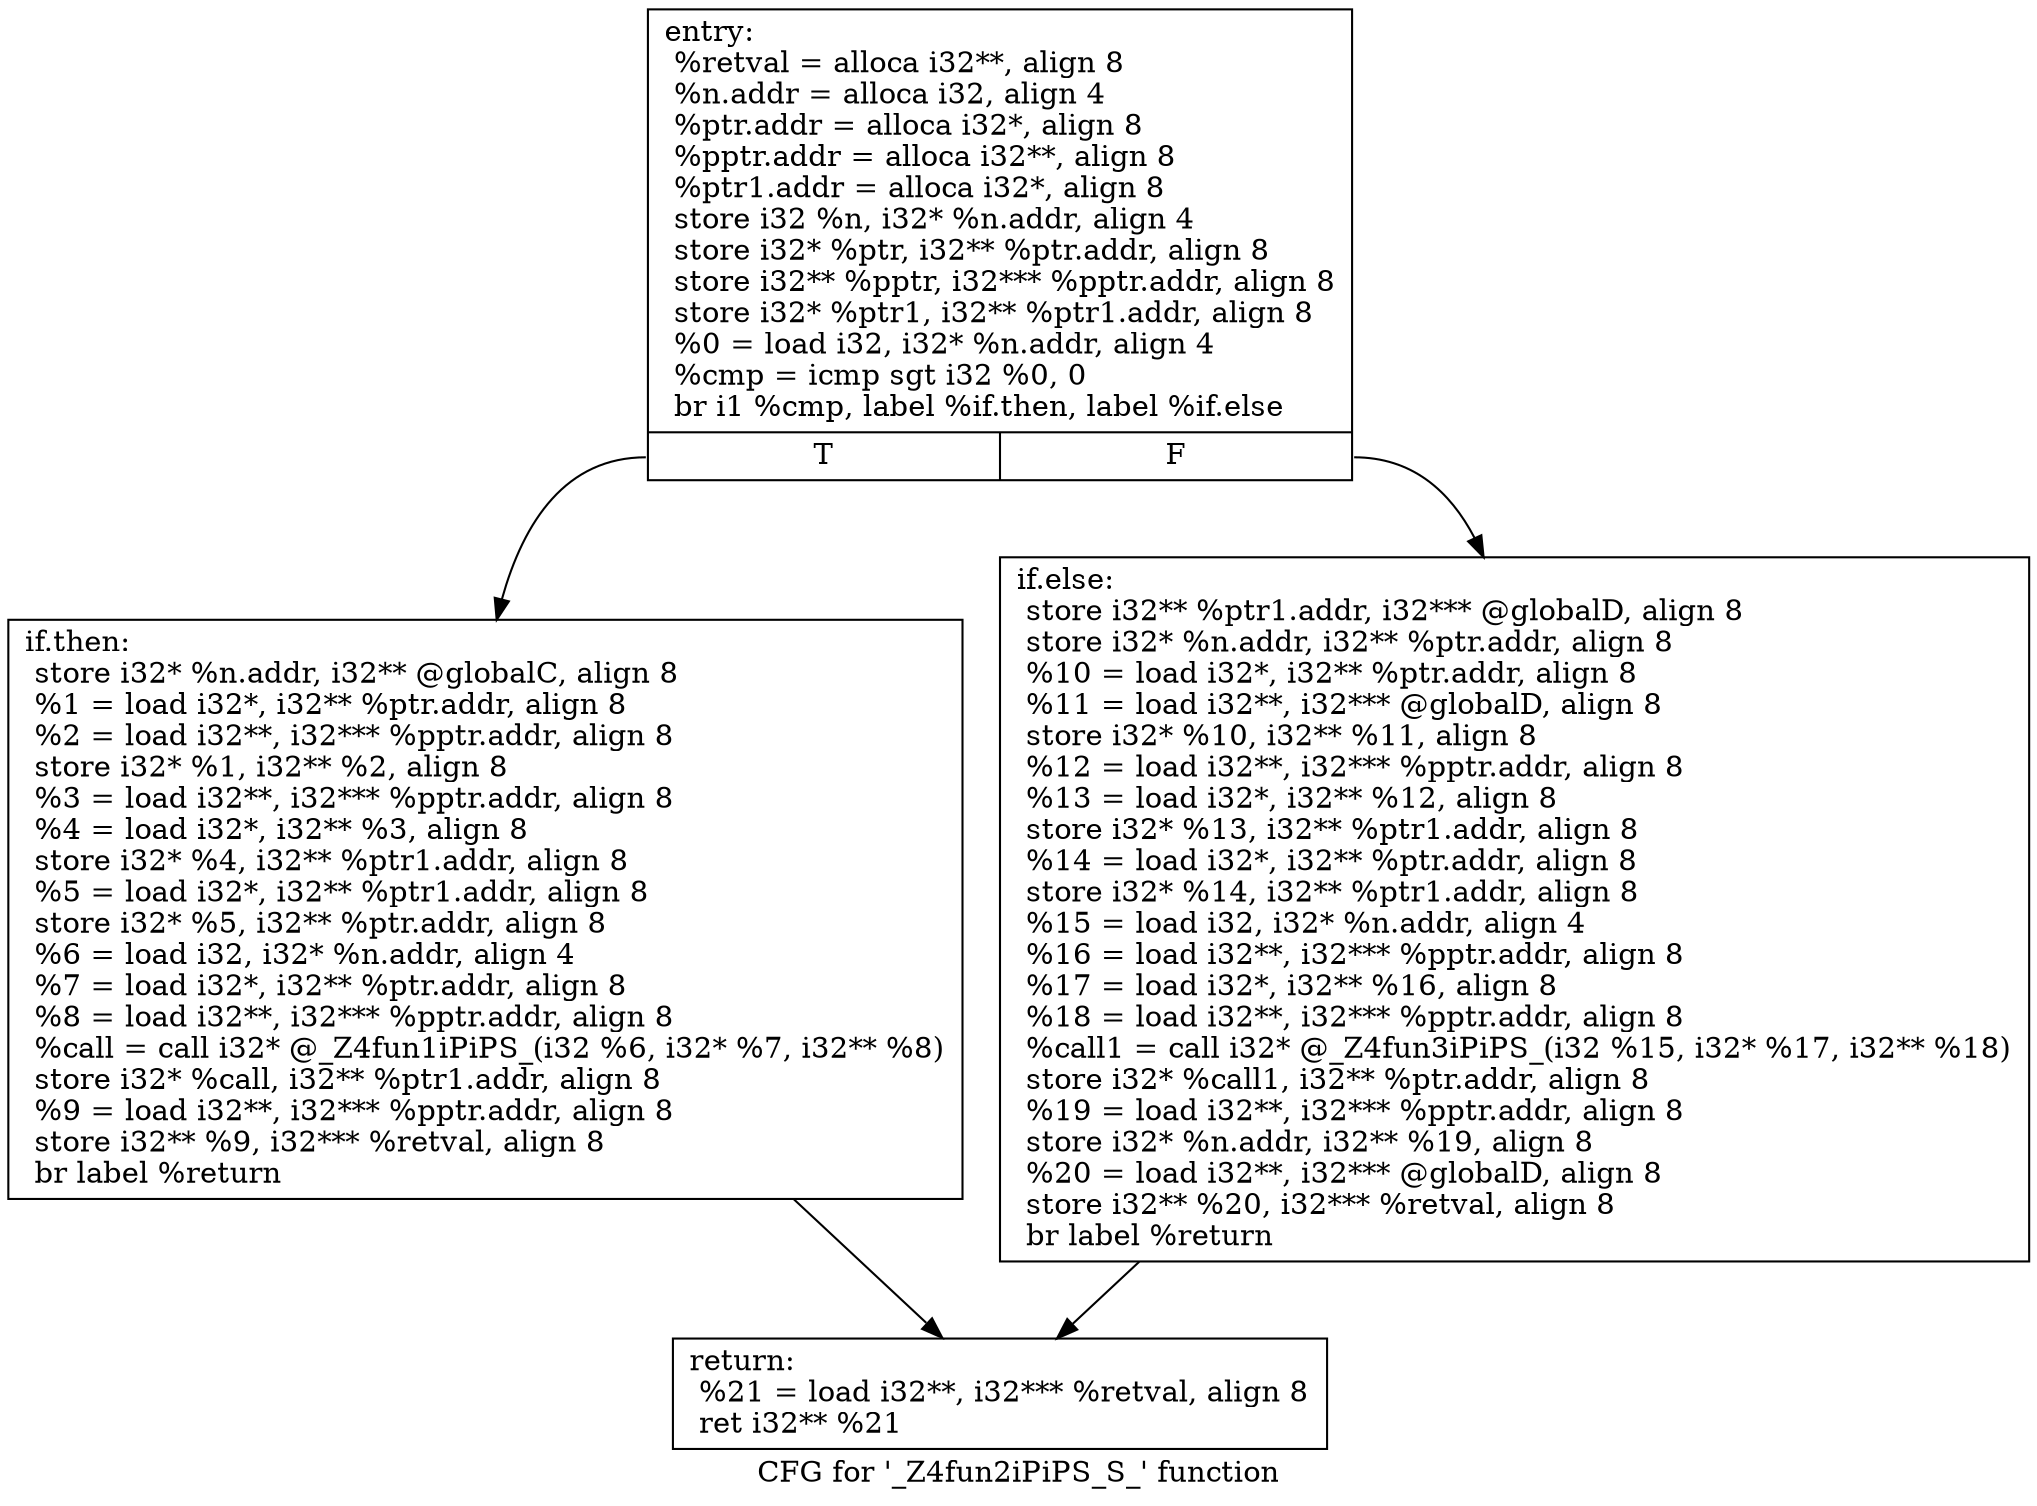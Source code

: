 digraph "CFG for '_Z4fun2iPiPS_S_' function" {
	label="CFG for '_Z4fun2iPiPS_S_' function";

	Node0x991d1e0 [shape=record,label="{entry:\l  %retval = alloca i32**, align 8\l  %n.addr = alloca i32, align 4\l  %ptr.addr = alloca i32*, align 8\l  %pptr.addr = alloca i32**, align 8\l  %ptr1.addr = alloca i32*, align 8\l  store i32 %n, i32* %n.addr, align 4\l  store i32* %ptr, i32** %ptr.addr, align 8\l  store i32** %pptr, i32*** %pptr.addr, align 8\l  store i32* %ptr1, i32** %ptr1.addr, align 8\l  %0 = load i32, i32* %n.addr, align 4\l  %cmp = icmp sgt i32 %0, 0\l  br i1 %cmp, label %if.then, label %if.else\l|{<s0>T|<s1>F}}"];
	Node0x991d1e0:s0 -> Node0x991d7f0;
	Node0x991d1e0:s1 -> Node0x991d8c0;
	Node0x991d7f0 [shape=record,label="{if.then:                                          \l  store i32* %n.addr, i32** @globalC, align 8\l  %1 = load i32*, i32** %ptr.addr, align 8\l  %2 = load i32**, i32*** %pptr.addr, align 8\l  store i32* %1, i32** %2, align 8\l  %3 = load i32**, i32*** %pptr.addr, align 8\l  %4 = load i32*, i32** %3, align 8\l  store i32* %4, i32** %ptr1.addr, align 8\l  %5 = load i32*, i32** %ptr1.addr, align 8\l  store i32* %5, i32** %ptr.addr, align 8\l  %6 = load i32, i32* %n.addr, align 4\l  %7 = load i32*, i32** %ptr.addr, align 8\l  %8 = load i32**, i32*** %pptr.addr, align 8\l  %call = call i32* @_Z4fun1iPiPS_(i32 %6, i32* %7, i32** %8)\l  store i32* %call, i32** %ptr1.addr, align 8\l  %9 = load i32**, i32*** %pptr.addr, align 8\l  store i32** %9, i32*** %retval, align 8\l  br label %return\l}"];
	Node0x991d7f0 -> Node0x991e2c0;
	Node0x991d8c0 [shape=record,label="{if.else:                                          \l  store i32** %ptr1.addr, i32*** @globalD, align 8\l  store i32* %n.addr, i32** %ptr.addr, align 8\l  %10 = load i32*, i32** %ptr.addr, align 8\l  %11 = load i32**, i32*** @globalD, align 8\l  store i32* %10, i32** %11, align 8\l  %12 = load i32**, i32*** %pptr.addr, align 8\l  %13 = load i32*, i32** %12, align 8\l  store i32* %13, i32** %ptr1.addr, align 8\l  %14 = load i32*, i32** %ptr.addr, align 8\l  store i32* %14, i32** %ptr1.addr, align 8\l  %15 = load i32, i32* %n.addr, align 4\l  %16 = load i32**, i32*** %pptr.addr, align 8\l  %17 = load i32*, i32** %16, align 8\l  %18 = load i32**, i32*** %pptr.addr, align 8\l  %call1 = call i32* @_Z4fun3iPiPS_(i32 %15, i32* %17, i32** %18)\l  store i32* %call1, i32** %ptr.addr, align 8\l  %19 = load i32**, i32*** %pptr.addr, align 8\l  store i32* %n.addr, i32** %19, align 8\l  %20 = load i32**, i32*** @globalD, align 8\l  store i32** %20, i32*** %retval, align 8\l  br label %return\l}"];
	Node0x991d8c0 -> Node0x991e2c0;
	Node0x991e2c0 [shape=record,label="{return:                                           \l  %21 = load i32**, i32*** %retval, align 8\l  ret i32** %21\l}"];
}
